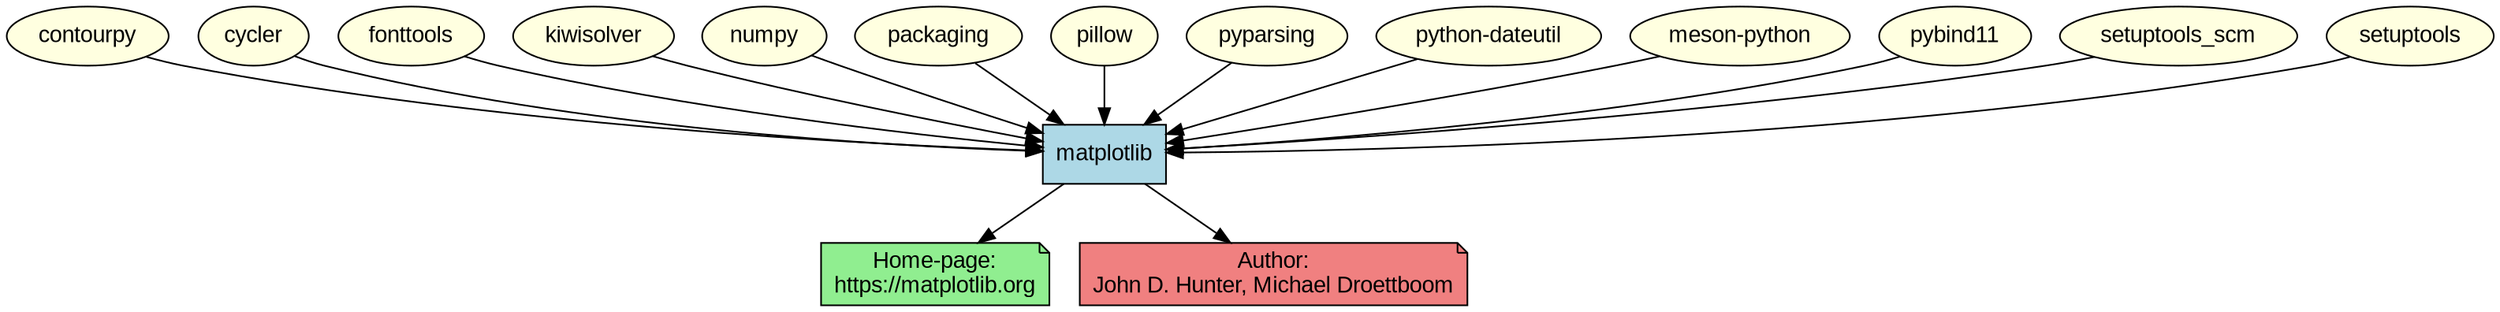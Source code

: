 digraph matplotlib_dependencies {
    rankdir=TB;
    concentrate=true;
    node [fontname="Arial"];

    # Dependencies (top level)
    "contourpy" [label="contourpy", shape=ellipse, style=filled, fillcolor=lightyellow];
    "cycler" [label="cycler", shape=ellipse, style=filled, fillcolor=lightyellow];
    "fonttools" [label="fonttools", shape=ellipse, style=filled, fillcolor=lightyellow];
    "kiwisolver" [label="kiwisolver", shape=ellipse, style=filled, fillcolor=lightyellow];
    "numpy" [label="numpy", shape=ellipse, style=filled, fillcolor=lightyellow];
    "packaging" [label="packaging", shape=ellipse, style=filled, fillcolor=lightyellow];
    "pillow" [label="pillow", shape=ellipse, style=filled, fillcolor=lightyellow];
    "pyparsing" [label="pyparsing", shape=ellipse, style=filled, fillcolor=lightyellow];
    "python-dateutil" [label="python-dateutil", shape=ellipse, style=filled, fillcolor=lightyellow];
    "meson-python" [label="meson-python", shape=ellipse, style=filled, fillcolor=lightyellow];
    "pybind11" [label="pybind11", shape=ellipse, style=filled, fillcolor=lightyellow];
    "setuptools_scm" [label="setuptools_scm", shape=ellipse, style=filled, fillcolor=lightyellow];
    "setuptools" [label="setuptools", shape=ellipse, style=filled, fillcolor=lightyellow];

    # Main package (middle)
    "matplotlib" [label="matplotlib", shape=box, style=filled, fillcolor=lightblue];

    # Information (bottom level)
    "homepage" [label="Home-page:\nhttps://matplotlib.org", shape=note, style=filled, fillcolor=lightgreen];
    "author" [label="Author:\nJohn D. Hunter, Michael Droettboom", shape=note, style=filled, fillcolor=lightcoral];

    # Ranking for vertical layout
    {rank=min;
        "contourpy"
        "cycler"
        "fonttools"
        "kiwisolver"
        "numpy"
        "packaging"
        "pillow"
        "pyparsing"
        "python-dateutil"
        "meson-python"
        "pybind11"
        "setuptools_scm"
        "setuptools"
    }
    {rank=same; "matplotlib"}
    {rank=max; "homepage"; "author"}

    # Connections
    "contourpy" -> "matplotlib";
    "cycler" -> "matplotlib";
    "fonttools" -> "matplotlib";
    "kiwisolver" -> "matplotlib";
    "numpy" -> "matplotlib";
    "packaging" -> "matplotlib";
    "pillow" -> "matplotlib";
    "pyparsing" -> "matplotlib";
    "python-dateutil" -> "matplotlib";
    "meson-python" -> "matplotlib";
    "pybind11" -> "matplotlib";
    "setuptools_scm" -> "matplotlib";
    "setuptools" -> "matplotlib";
    "matplotlib" -> "homepage";
    "matplotlib" -> "author";
}